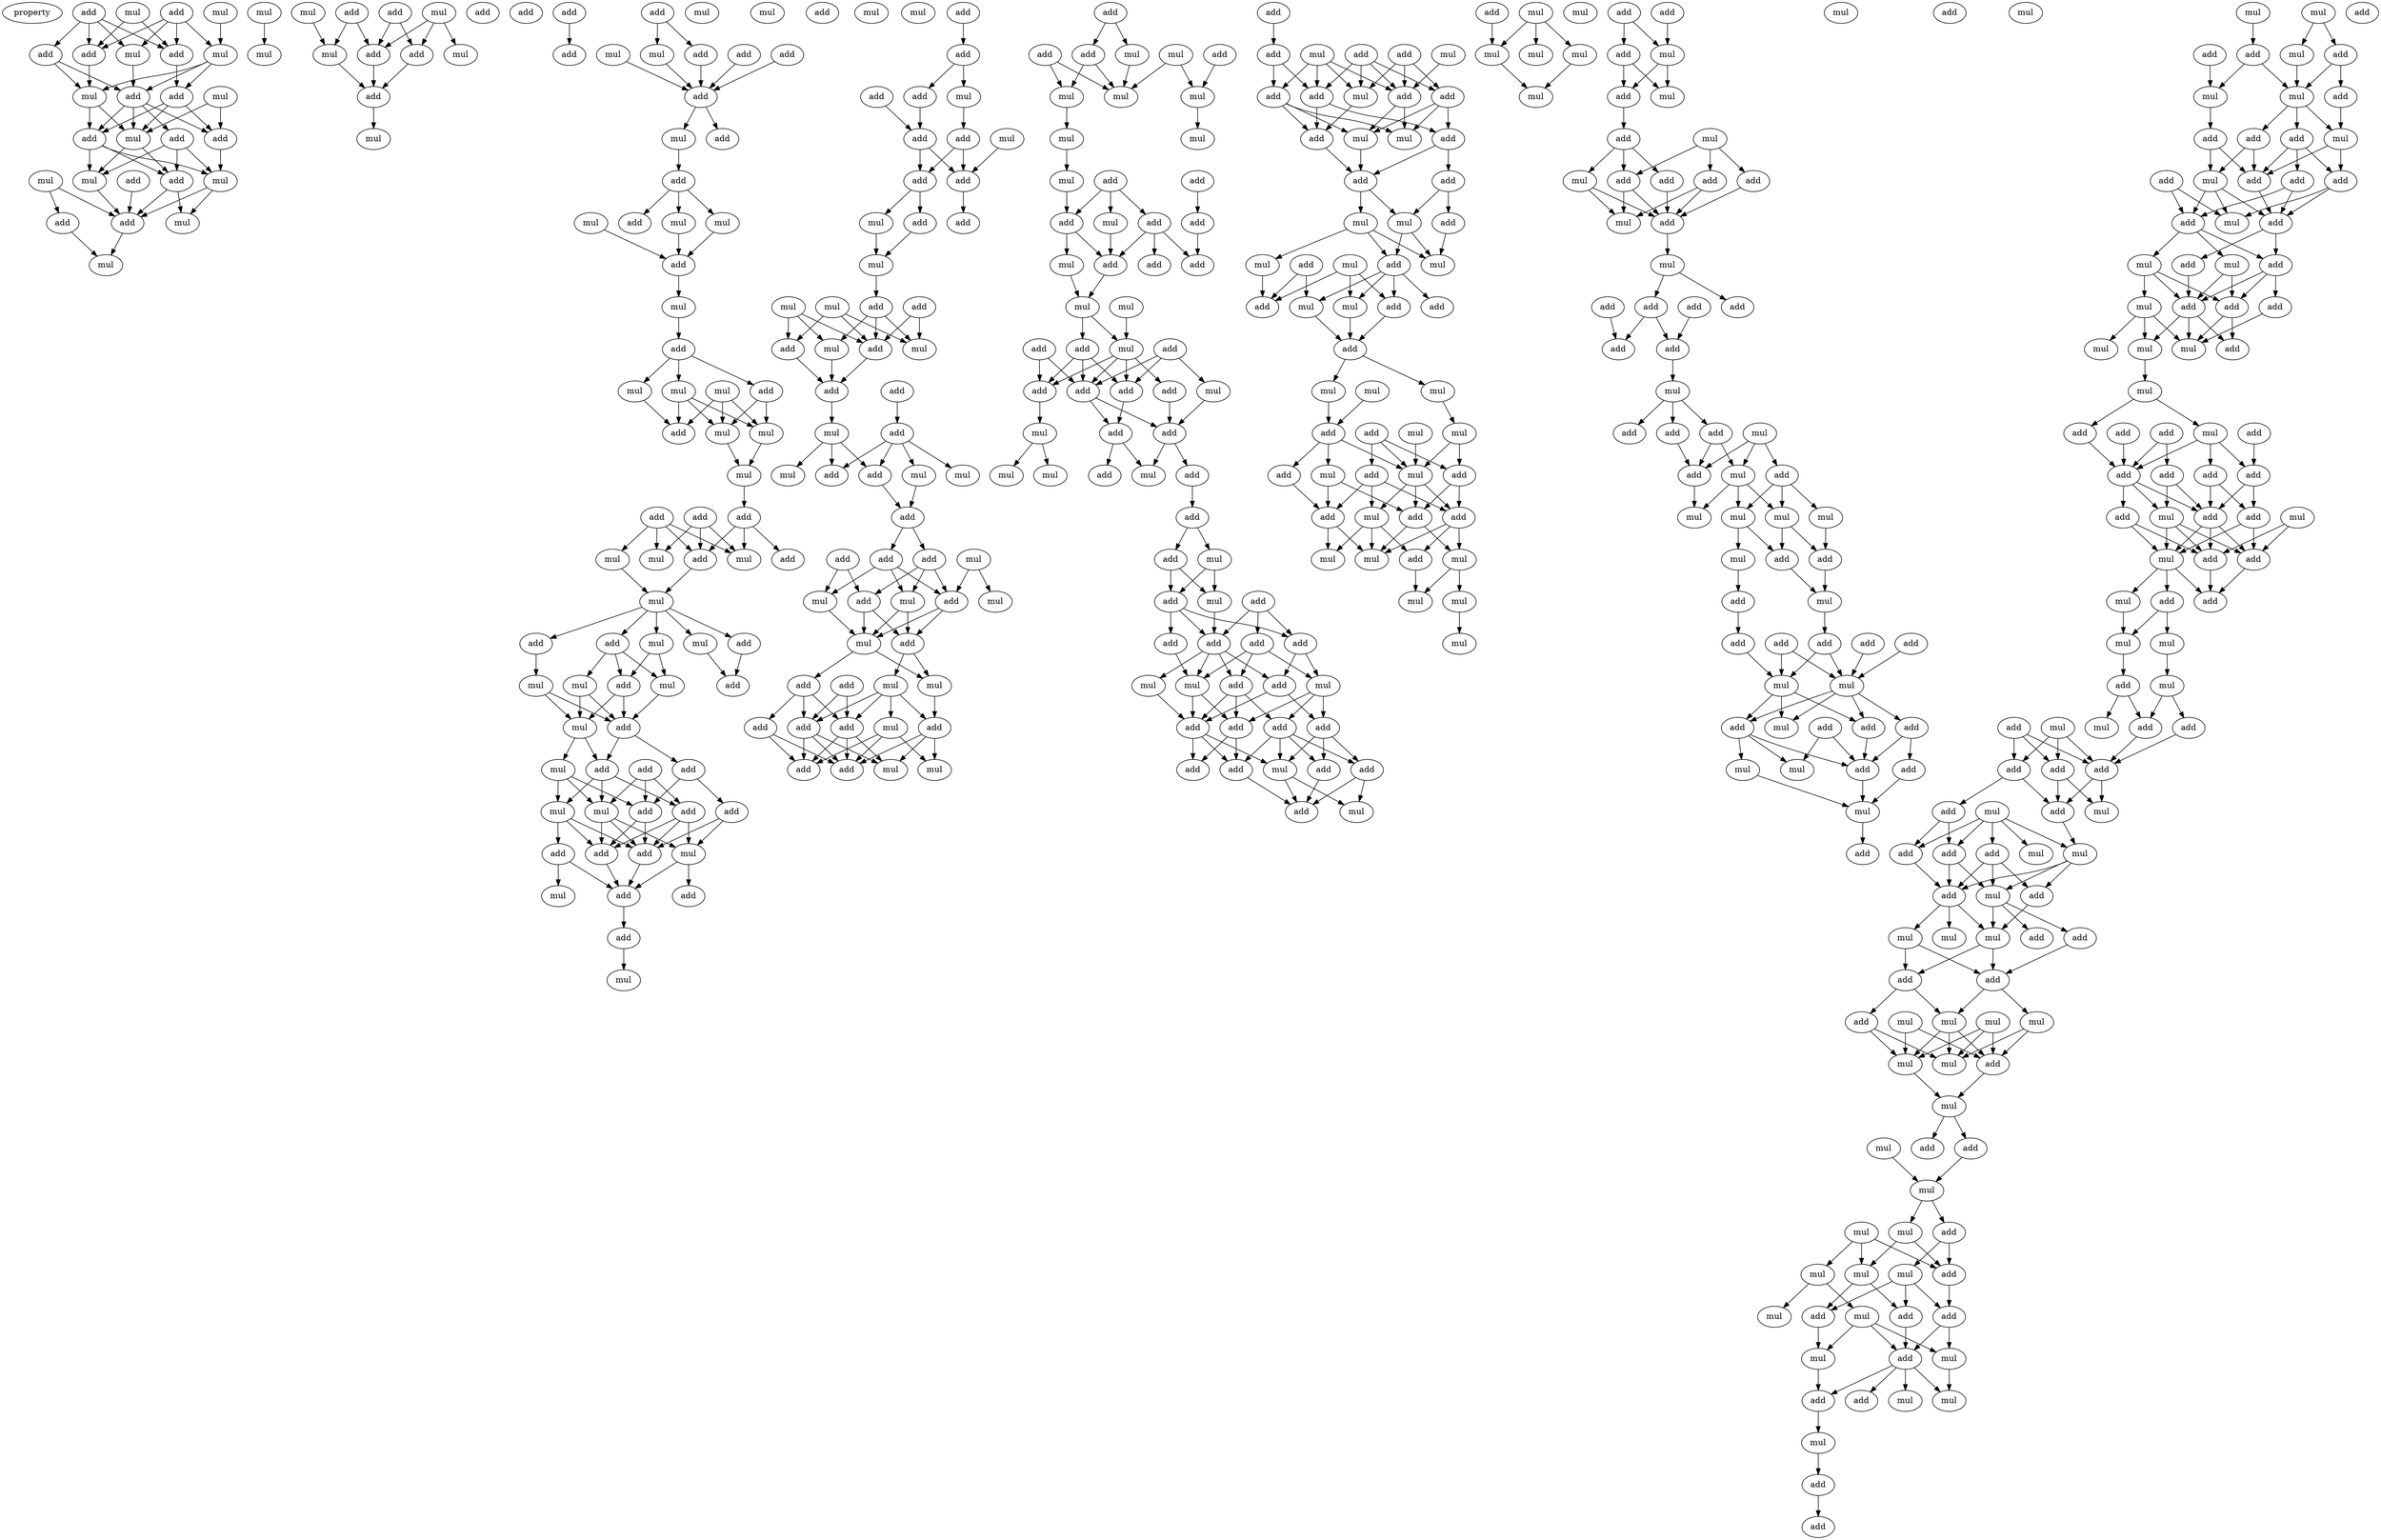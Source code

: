 digraph {
    node [fontcolor=black]
    property [mul=2,lf=1.3]
    0 [ label = add ];
    1 [ label = mul ];
    2 [ label = add ];
    3 [ label = mul ];
    4 [ label = add ];
    5 [ label = mul ];
    6 [ label = mul ];
    7 [ label = add ];
    8 [ label = add ];
    9 [ label = add ];
    10 [ label = add ];
    11 [ label = mul ];
    12 [ label = mul ];
    13 [ label = add ];
    14 [ label = add ];
    15 [ label = mul ];
    16 [ label = add ];
    17 [ label = add ];
    18 [ label = mul ];
    19 [ label = add ];
    20 [ label = mul ];
    21 [ label = mul ];
    22 [ label = add ];
    23 [ label = mul ];
    24 [ label = add ];
    25 [ label = mul ];
    26 [ label = mul ];
    27 [ label = add ];
    28 [ label = mul ];
    29 [ label = mul ];
    30 [ label = mul ];
    31 [ label = add ];
    32 [ label = add ];
    33 [ label = add ];
    34 [ label = mul ];
    35 [ label = mul ];
    36 [ label = add ];
    37 [ label = add ];
    38 [ label = add ];
    39 [ label = mul ];
    40 [ label = add ];
    41 [ label = add ];
    42 [ label = add ];
    43 [ label = mul ];
    44 [ label = add ];
    45 [ label = mul ];
    46 [ label = add ];
    47 [ label = add ];
    48 [ label = add ];
    49 [ label = mul ];
    50 [ label = mul ];
    51 [ label = add ];
    52 [ label = add ];
    53 [ label = mul ];
    54 [ label = mul ];
    55 [ label = add ];
    56 [ label = mul ];
    57 [ label = mul ];
    58 [ label = add ];
    59 [ label = mul ];
    60 [ label = add ];
    61 [ label = mul ];
    62 [ label = mul ];
    63 [ label = add ];
    64 [ label = mul ];
    65 [ label = mul ];
    66 [ label = mul ];
    67 [ label = add ];
    68 [ label = mul ];
    69 [ label = add ];
    70 [ label = add ];
    71 [ label = add ];
    72 [ label = add ];
    73 [ label = mul ];
    74 [ label = add ];
    75 [ label = mul ];
    76 [ label = add ];
    77 [ label = mul ];
    78 [ label = mul ];
    79 [ label = add ];
    80 [ label = mul ];
    81 [ label = add ];
    82 [ label = add ];
    83 [ label = mul ];
    84 [ label = mul ];
    85 [ label = add ];
    86 [ label = mul ];
    87 [ label = mul ];
    88 [ label = add ];
    89 [ label = mul ];
    90 [ label = add ];
    91 [ label = mul ];
    92 [ label = add ];
    93 [ label = add ];
    94 [ label = add ];
    95 [ label = add ];
    96 [ label = mul ];
    97 [ label = mul ];
    98 [ label = add ];
    99 [ label = add ];
    100 [ label = mul ];
    101 [ label = add ];
    102 [ label = add ];
    103 [ label = add ];
    104 [ label = mul ];
    105 [ label = add ];
    106 [ label = add ];
    107 [ label = add ];
    108 [ label = mul ];
    109 [ label = mul ];
    110 [ label = mul ];
    111 [ label = add ];
    112 [ label = add ];
    113 [ label = mul ];
    114 [ label = add ];
    115 [ label = add ];
    116 [ label = mul ];
    117 [ label = add ];
    118 [ label = add ];
    119 [ label = add ];
    120 [ label = add ];
    121 [ label = mul ];
    122 [ label = add ];
    123 [ label = add ];
    124 [ label = mul ];
    125 [ label = mul ];
    126 [ label = mul ];
    127 [ label = add ];
    128 [ label = add ];
    129 [ label = add ];
    130 [ label = add ];
    131 [ label = mul ];
    132 [ label = mul ];
    133 [ label = add ];
    134 [ label = add ];
    135 [ label = add ];
    136 [ label = mul ];
    137 [ label = mul ];
    138 [ label = mul ];
    139 [ label = add ];
    140 [ label = mul ];
    141 [ label = add ];
    142 [ label = add ];
    143 [ label = add ];
    144 [ label = mul ];
    145 [ label = add ];
    146 [ label = add ];
    147 [ label = mul ];
    148 [ label = mul ];
    149 [ label = add ];
    150 [ label = add ];
    151 [ label = mul ];
    152 [ label = add ];
    153 [ label = mul ];
    154 [ label = mul ];
    155 [ label = mul ];
    156 [ label = add ];
    157 [ label = add ];
    158 [ label = add ];
    159 [ label = add ];
    160 [ label = add ];
    161 [ label = mul ];
    162 [ label = add ];
    163 [ label = add ];
    164 [ label = mul ];
    165 [ label = mul ];
    166 [ label = add ];
    167 [ label = add ];
    168 [ label = mul ];
    169 [ label = add ];
    170 [ label = add ];
    171 [ label = mul ];
    172 [ label = add ];
    173 [ label = mul ];
    174 [ label = mul ];
    175 [ label = mul ];
    176 [ label = mul ];
    177 [ label = mul ];
    178 [ label = mul ];
    179 [ label = add ];
    180 [ label = add ];
    181 [ label = add ];
    182 [ label = add ];
    183 [ label = add ];
    184 [ label = mul ];
    185 [ label = add ];
    186 [ label = add ];
    187 [ label = mul ];
    188 [ label = add ];
    189 [ label = mul ];
    190 [ label = mul ];
    191 [ label = add ];
    192 [ label = add ];
    193 [ label = add ];
    194 [ label = mul ];
    195 [ label = add ];
    196 [ label = add ];
    197 [ label = add ];
    198 [ label = mul ];
    199 [ label = add ];
    200 [ label = add ];
    201 [ label = add ];
    202 [ label = mul ];
    203 [ label = mul ];
    204 [ label = add ];
    205 [ label = add ];
    206 [ label = mul ];
    207 [ label = mul ];
    208 [ label = add ];
    209 [ label = add ];
    210 [ label = mul ];
    211 [ label = add ];
    212 [ label = mul ];
    213 [ label = add ];
    214 [ label = add ];
    215 [ label = add ];
    216 [ label = add ];
    217 [ label = add ];
    218 [ label = mul ];
    219 [ label = mul ];
    220 [ label = add ];
    221 [ label = add ];
    222 [ label = mul ];
    223 [ label = add ];
    224 [ label = add ];
    225 [ label = add ];
    226 [ label = add ];
    227 [ label = add ];
    228 [ label = add ];
    229 [ label = add ];
    230 [ label = mul ];
    231 [ label = add ];
    232 [ label = mul ];
    233 [ label = add ];
    234 [ label = add ];
    235 [ label = add ];
    236 [ label = add ];
    237 [ label = mul ];
    238 [ label = add ];
    239 [ label = mul ];
    240 [ label = add ];
    241 [ label = add ];
    242 [ label = add ];
    243 [ label = mul ];
    244 [ label = add ];
    245 [ label = mul ];
    246 [ label = add ];
    247 [ label = add ];
    248 [ label = mul ];
    249 [ label = add ];
    250 [ label = add ];
    251 [ label = mul ];
    252 [ label = mul ];
    253 [ label = add ];
    254 [ label = mul ];
    255 [ label = mul ];
    256 [ label = mul ];
    257 [ label = add ];
    258 [ label = add ];
    259 [ label = add ];
    260 [ label = add ];
    261 [ label = add ];
    262 [ label = mul ];
    263 [ label = mul ];
    264 [ label = add ];
    265 [ label = mul ];
    266 [ label = mul ];
    267 [ label = mul ];
    268 [ label = add ];
    269 [ label = mul ];
    270 [ label = add ];
    271 [ label = mul ];
    272 [ label = add ];
    273 [ label = mul ];
    274 [ label = add ];
    275 [ label = add ];
    276 [ label = mul ];
    277 [ label = add ];
    278 [ label = add ];
    279 [ label = add ];
    280 [ label = mul ];
    281 [ label = mul ];
    282 [ label = mul ];
    283 [ label = add ];
    284 [ label = mul ];
    285 [ label = mul ];
    286 [ label = mul ];
    287 [ label = mul ];
    288 [ label = add ];
    289 [ label = mul ];
    290 [ label = mul ];
    291 [ label = mul ];
    292 [ label = mul ];
    293 [ label = mul ];
    294 [ label = mul ];
    295 [ label = add ];
    296 [ label = add ];
    297 [ label = add ];
    298 [ label = mul ];
    299 [ label = mul ];
    300 [ label = add ];
    301 [ label = mul ];
    302 [ label = add ];
    303 [ label = mul ];
    304 [ label = add ];
    305 [ label = add ];
    306 [ label = add ];
    307 [ label = mul ];
    308 [ label = add ];
    309 [ label = mul ];
    310 [ label = add ];
    311 [ label = mul ];
    312 [ label = add ];
    313 [ label = add ];
    314 [ label = add ];
    315 [ label = add ];
    316 [ label = add ];
    317 [ label = add ];
    318 [ label = mul ];
    319 [ label = add ];
    320 [ label = mul ];
    321 [ label = add ];
    322 [ label = mul ];
    323 [ label = add ];
    324 [ label = add ];
    325 [ label = mul ];
    326 [ label = add ];
    327 [ label = add ];
    328 [ label = mul ];
    329 [ label = mul ];
    330 [ label = mul ];
    331 [ label = mul ];
    332 [ label = add ];
    333 [ label = add ];
    334 [ label = mul ];
    335 [ label = add ];
    336 [ label = mul ];
    337 [ label = add ];
    338 [ label = add ];
    339 [ label = add ];
    340 [ label = add ];
    341 [ label = add ];
    342 [ label = mul ];
    343 [ label = mul ];
    344 [ label = add ];
    345 [ label = mul ];
    346 [ label = add ];
    347 [ label = add ];
    348 [ label = add ];
    349 [ label = add ];
    350 [ label = add ];
    351 [ label = mul ];
    352 [ label = mul ];
    353 [ label = mul ];
    354 [ label = mul ];
    355 [ label = mul ];
    356 [ label = add ];
    357 [ label = add ];
    358 [ label = add ];
    359 [ label = add ];
    360 [ label = mul ];
    361 [ label = mul ];
    362 [ label = mul ];
    363 [ label = add ];
    364 [ label = mul ];
    365 [ label = add ];
    366 [ label = add ];
    367 [ label = add ];
    368 [ label = add ];
    369 [ label = add ];
    370 [ label = mul ];
    371 [ label = add ];
    372 [ label = add ];
    373 [ label = add ];
    374 [ label = mul ];
    375 [ label = add ];
    376 [ label = mul ];
    377 [ label = add ];
    378 [ label = add ];
    379 [ label = mul ];
    380 [ label = add ];
    381 [ label = add ];
    382 [ label = mul ];
    383 [ label = add ];
    384 [ label = mul ];
    385 [ label = mul ];
    386 [ label = mul ];
    387 [ label = add ];
    388 [ label = mul ];
    389 [ label = add ];
    390 [ label = add ];
    391 [ label = add ];
    392 [ label = add ];
    393 [ label = mul ];
    394 [ label = add ];
    395 [ label = add ];
    396 [ label = add ];
    397 [ label = add ];
    398 [ label = mul ];
    399 [ label = add ];
    400 [ label = add ];
    401 [ label = mul ];
    402 [ label = add ];
    403 [ label = add ];
    404 [ label = mul ];
    405 [ label = add ];
    406 [ label = add ];
    407 [ label = add ];
    408 [ label = mul ];
    409 [ label = mul ];
    410 [ label = mul ];
    411 [ label = add ];
    412 [ label = mul ];
    413 [ label = mul ];
    414 [ label = mul ];
    415 [ label = add ];
    416 [ label = add ];
    417 [ label = add ];
    418 [ label = add ];
    419 [ label = add ];
    420 [ label = add ];
    421 [ label = add ];
    422 [ label = mul ];
    423 [ label = mul ];
    424 [ label = add ];
    425 [ label = add ];
    426 [ label = mul ];
    427 [ label = mul ];
    428 [ label = add ];
    429 [ label = add ];
    430 [ label = add ];
    431 [ label = add ];
    432 [ label = mul ];
    433 [ label = add ];
    434 [ label = mul ];
    435 [ label = add ];
    436 [ label = mul ];
    437 [ label = mul ];
    438 [ label = add ];
    439 [ label = add ];
    440 [ label = mul ];
    441 [ label = mul ];
    442 [ label = mul ];
    443 [ label = mul ];
    444 [ label = add ];
    445 [ label = mul ];
    446 [ label = mul ];
    447 [ label = add ];
    448 [ label = mul ];
    449 [ label = add ];
    450 [ label = add ];
    451 [ label = mul ];
    452 [ label = add ];
    453 [ label = mul ];
    454 [ label = add ];
    455 [ label = mul ];
    456 [ label = mul ];
    457 [ label = mul ];
    458 [ label = add ];
    459 [ label = mul ];
    460 [ label = mul ];
    461 [ label = add ];
    462 [ label = mul ];
    463 [ label = add ];
    464 [ label = mul ];
    465 [ label = add ];
    466 [ label = mul ];
    467 [ label = add ];
    468 [ label = mul ];
    469 [ label = mul ];
    470 [ label = add ];
    471 [ label = mul ];
    472 [ label = add ];
    473 [ label = mul ];
    474 [ label = add ];
    475 [ label = add ];
    0 -> 4 [ name = 0 ];
    0 -> 5 [ name = 1 ];
    0 -> 6 [ name = 2 ];
    0 -> 8 [ name = 3 ];
    1 -> 4 [ name = 4 ];
    1 -> 8 [ name = 5 ];
    2 -> 4 [ name = 6 ];
    2 -> 6 [ name = 7 ];
    2 -> 7 [ name = 8 ];
    2 -> 8 [ name = 9 ];
    3 -> 5 [ name = 10 ];
    4 -> 11 [ name = 11 ];
    5 -> 9 [ name = 12 ];
    5 -> 10 [ name = 13 ];
    5 -> 11 [ name = 14 ];
    6 -> 10 [ name = 15 ];
    7 -> 10 [ name = 16 ];
    7 -> 11 [ name = 17 ];
    8 -> 9 [ name = 18 ];
    9 -> 14 [ name = 19 ];
    9 -> 15 [ name = 20 ];
    9 -> 16 [ name = 21 ];
    10 -> 13 [ name = 22 ];
    10 -> 14 [ name = 23 ];
    10 -> 15 [ name = 24 ];
    10 -> 16 [ name = 25 ];
    11 -> 14 [ name = 26 ];
    11 -> 15 [ name = 27 ];
    12 -> 15 [ name = 28 ];
    12 -> 16 [ name = 29 ];
    13 -> 17 [ name = 30 ];
    13 -> 18 [ name = 31 ];
    13 -> 21 [ name = 32 ];
    14 -> 17 [ name = 33 ];
    14 -> 18 [ name = 34 ];
    14 -> 21 [ name = 35 ];
    15 -> 17 [ name = 36 ];
    15 -> 21 [ name = 37 ];
    16 -> 18 [ name = 38 ];
    17 -> 22 [ name = 39 ];
    17 -> 23 [ name = 40 ];
    18 -> 22 [ name = 41 ];
    18 -> 23 [ name = 42 ];
    19 -> 22 [ name = 43 ];
    20 -> 22 [ name = 44 ];
    20 -> 24 [ name = 45 ];
    21 -> 22 [ name = 46 ];
    22 -> 25 [ name = 47 ];
    24 -> 25 [ name = 48 ];
    26 -> 29 [ name = 49 ];
    27 -> 32 [ name = 50 ];
    27 -> 33 [ name = 51 ];
    28 -> 35 [ name = 52 ];
    30 -> 32 [ name = 53 ];
    30 -> 33 [ name = 54 ];
    30 -> 34 [ name = 55 ];
    31 -> 32 [ name = 56 ];
    31 -> 35 [ name = 57 ];
    32 -> 36 [ name = 58 ];
    33 -> 36 [ name = 59 ];
    35 -> 36 [ name = 60 ];
    36 -> 39 [ name = 61 ];
    40 -> 41 [ name = 62 ];
    42 -> 44 [ name = 63 ];
    42 -> 45 [ name = 64 ];
    43 -> 48 [ name = 65 ];
    44 -> 48 [ name = 66 ];
    45 -> 48 [ name = 67 ];
    46 -> 48 [ name = 68 ];
    47 -> 48 [ name = 69 ];
    48 -> 49 [ name = 70 ];
    48 -> 51 [ name = 71 ];
    49 -> 52 [ name = 72 ];
    52 -> 53 [ name = 73 ];
    52 -> 54 [ name = 74 ];
    52 -> 55 [ name = 75 ];
    53 -> 58 [ name = 76 ];
    54 -> 58 [ name = 77 ];
    56 -> 58 [ name = 78 ];
    58 -> 59 [ name = 79 ];
    59 -> 60 [ name = 80 ];
    60 -> 62 [ name = 81 ];
    60 -> 63 [ name = 82 ];
    60 -> 64 [ name = 83 ];
    61 -> 65 [ name = 84 ];
    61 -> 66 [ name = 85 ];
    61 -> 67 [ name = 86 ];
    62 -> 67 [ name = 87 ];
    63 -> 65 [ name = 88 ];
    63 -> 66 [ name = 89 ];
    64 -> 65 [ name = 90 ];
    64 -> 66 [ name = 91 ];
    64 -> 67 [ name = 92 ];
    65 -> 68 [ name = 93 ];
    66 -> 68 [ name = 94 ];
    68 -> 71 [ name = 95 ];
    69 -> 73 [ name = 96 ];
    69 -> 74 [ name = 97 ];
    69 -> 75 [ name = 98 ];
    71 -> 73 [ name = 99 ];
    71 -> 74 [ name = 100 ];
    71 -> 76 [ name = 101 ];
    72 -> 73 [ name = 102 ];
    72 -> 74 [ name = 103 ];
    72 -> 75 [ name = 104 ];
    72 -> 77 [ name = 105 ];
    74 -> 78 [ name = 106 ];
    77 -> 78 [ name = 107 ];
    78 -> 79 [ name = 108 ];
    78 -> 80 [ name = 109 ];
    78 -> 81 [ name = 110 ];
    78 -> 82 [ name = 111 ];
    78 -> 83 [ name = 112 ];
    79 -> 87 [ name = 113 ];
    80 -> 85 [ name = 114 ];
    80 -> 86 [ name = 115 ];
    81 -> 88 [ name = 116 ];
    82 -> 84 [ name = 117 ];
    82 -> 85 [ name = 118 ];
    82 -> 86 [ name = 119 ];
    83 -> 88 [ name = 120 ];
    84 -> 89 [ name = 121 ];
    84 -> 90 [ name = 122 ];
    85 -> 89 [ name = 123 ];
    85 -> 90 [ name = 124 ];
    86 -> 90 [ name = 125 ];
    87 -> 89 [ name = 126 ];
    87 -> 90 [ name = 127 ];
    89 -> 91 [ name = 128 ];
    89 -> 93 [ name = 129 ];
    90 -> 93 [ name = 130 ];
    90 -> 94 [ name = 131 ];
    91 -> 96 [ name = 132 ];
    91 -> 97 [ name = 133 ];
    91 -> 99 [ name = 134 ];
    92 -> 97 [ name = 135 ];
    92 -> 98 [ name = 136 ];
    92 -> 99 [ name = 137 ];
    93 -> 96 [ name = 138 ];
    93 -> 97 [ name = 139 ];
    93 -> 98 [ name = 140 ];
    94 -> 95 [ name = 141 ];
    94 -> 99 [ name = 142 ];
    95 -> 100 [ name = 143 ];
    95 -> 103 [ name = 144 ];
    96 -> 101 [ name = 145 ];
    96 -> 102 [ name = 146 ];
    96 -> 103 [ name = 147 ];
    97 -> 100 [ name = 148 ];
    97 -> 101 [ name = 149 ];
    97 -> 103 [ name = 150 ];
    98 -> 100 [ name = 151 ];
    98 -> 101 [ name = 152 ];
    98 -> 103 [ name = 153 ];
    99 -> 101 [ name = 154 ];
    99 -> 103 [ name = 155 ];
    100 -> 105 [ name = 156 ];
    100 -> 106 [ name = 157 ];
    101 -> 105 [ name = 158 ];
    102 -> 104 [ name = 159 ];
    102 -> 105 [ name = 160 ];
    103 -> 105 [ name = 161 ];
    105 -> 107 [ name = 162 ];
    107 -> 110 [ name = 163 ];
    111 -> 112 [ name = 164 ];
    112 -> 113 [ name = 165 ];
    112 -> 115 [ name = 166 ];
    113 -> 118 [ name = 167 ];
    114 -> 117 [ name = 168 ];
    115 -> 117 [ name = 169 ];
    116 -> 120 [ name = 170 ];
    117 -> 119 [ name = 171 ];
    117 -> 120 [ name = 172 ];
    118 -> 119 [ name = 173 ];
    118 -> 120 [ name = 174 ];
    119 -> 121 [ name = 175 ];
    119 -> 122 [ name = 176 ];
    120 -> 123 [ name = 177 ];
    121 -> 124 [ name = 178 ];
    122 -> 124 [ name = 179 ];
    124 -> 127 [ name = 180 ];
    125 -> 129 [ name = 181 ];
    125 -> 130 [ name = 182 ];
    125 -> 132 [ name = 183 ];
    126 -> 129 [ name = 184 ];
    126 -> 130 [ name = 185 ];
    126 -> 131 [ name = 186 ];
    127 -> 129 [ name = 187 ];
    127 -> 131 [ name = 188 ];
    127 -> 132 [ name = 189 ];
    128 -> 129 [ name = 190 ];
    128 -> 132 [ name = 191 ];
    129 -> 134 [ name = 192 ];
    130 -> 134 [ name = 193 ];
    131 -> 134 [ name = 194 ];
    133 -> 135 [ name = 195 ];
    134 -> 136 [ name = 196 ];
    135 -> 138 [ name = 197 ];
    135 -> 139 [ name = 198 ];
    135 -> 140 [ name = 199 ];
    135 -> 141 [ name = 200 ];
    136 -> 137 [ name = 201 ];
    136 -> 139 [ name = 202 ];
    136 -> 141 [ name = 203 ];
    138 -> 142 [ name = 204 ];
    139 -> 142 [ name = 205 ];
    142 -> 143 [ name = 206 ];
    142 -> 145 [ name = 207 ];
    143 -> 148 [ name = 208 ];
    143 -> 149 [ name = 209 ];
    143 -> 150 [ name = 210 ];
    144 -> 147 [ name = 211 ];
    144 -> 149 [ name = 212 ];
    145 -> 148 [ name = 213 ];
    145 -> 149 [ name = 214 ];
    145 -> 151 [ name = 215 ];
    146 -> 150 [ name = 216 ];
    146 -> 151 [ name = 217 ];
    148 -> 152 [ name = 218 ];
    148 -> 153 [ name = 219 ];
    149 -> 152 [ name = 220 ];
    149 -> 153 [ name = 221 ];
    150 -> 152 [ name = 222 ];
    150 -> 153 [ name = 223 ];
    151 -> 153 [ name = 224 ];
    152 -> 154 [ name = 225 ];
    152 -> 155 [ name = 226 ];
    153 -> 155 [ name = 227 ];
    153 -> 156 [ name = 228 ];
    154 -> 158 [ name = 229 ];
    154 -> 159 [ name = 230 ];
    154 -> 160 [ name = 231 ];
    154 -> 161 [ name = 232 ];
    155 -> 158 [ name = 233 ];
    156 -> 159 [ name = 234 ];
    156 -> 160 [ name = 235 ];
    156 -> 162 [ name = 236 ];
    157 -> 159 [ name = 237 ];
    157 -> 160 [ name = 238 ];
    158 -> 163 [ name = 239 ];
    158 -> 164 [ name = 240 ];
    158 -> 165 [ name = 241 ];
    159 -> 163 [ name = 242 ];
    159 -> 164 [ name = 243 ];
    159 -> 166 [ name = 244 ];
    160 -> 163 [ name = 245 ];
    160 -> 164 [ name = 246 ];
    160 -> 166 [ name = 247 ];
    161 -> 163 [ name = 248 ];
    161 -> 165 [ name = 249 ];
    161 -> 166 [ name = 250 ];
    162 -> 163 [ name = 251 ];
    162 -> 166 [ name = 252 ];
    167 -> 171 [ name = 253 ];
    167 -> 172 [ name = 254 ];
    168 -> 173 [ name = 255 ];
    168 -> 175 [ name = 256 ];
    169 -> 173 [ name = 257 ];
    169 -> 174 [ name = 258 ];
    170 -> 175 [ name = 259 ];
    171 -> 173 [ name = 260 ];
    172 -> 173 [ name = 261 ];
    172 -> 174 [ name = 262 ];
    174 -> 177 [ name = 263 ];
    175 -> 176 [ name = 264 ];
    177 -> 178 [ name = 265 ];
    178 -> 182 [ name = 266 ];
    179 -> 181 [ name = 267 ];
    179 -> 182 [ name = 268 ];
    179 -> 184 [ name = 269 ];
    180 -> 183 [ name = 270 ];
    181 -> 185 [ name = 271 ];
    181 -> 186 [ name = 272 ];
    181 -> 188 [ name = 273 ];
    182 -> 185 [ name = 274 ];
    182 -> 187 [ name = 275 ];
    183 -> 188 [ name = 276 ];
    184 -> 185 [ name = 277 ];
    185 -> 190 [ name = 278 ];
    187 -> 190 [ name = 279 ];
    189 -> 194 [ name = 280 ];
    190 -> 193 [ name = 281 ];
    190 -> 194 [ name = 282 ];
    191 -> 195 [ name = 283 ];
    191 -> 198 [ name = 284 ];
    191 -> 199 [ name = 285 ];
    192 -> 195 [ name = 286 ];
    192 -> 196 [ name = 287 ];
    193 -> 195 [ name = 288 ];
    193 -> 196 [ name = 289 ];
    193 -> 199 [ name = 290 ];
    194 -> 195 [ name = 291 ];
    194 -> 196 [ name = 292 ];
    194 -> 197 [ name = 293 ];
    194 -> 199 [ name = 294 ];
    195 -> 200 [ name = 295 ];
    195 -> 201 [ name = 296 ];
    196 -> 202 [ name = 297 ];
    197 -> 200 [ name = 298 ];
    198 -> 200 [ name = 299 ];
    199 -> 201 [ name = 300 ];
    200 -> 205 [ name = 301 ];
    200 -> 206 [ name = 302 ];
    201 -> 204 [ name = 303 ];
    201 -> 206 [ name = 304 ];
    202 -> 203 [ name = 305 ];
    202 -> 207 [ name = 306 ];
    205 -> 208 [ name = 307 ];
    208 -> 209 [ name = 308 ];
    208 -> 210 [ name = 309 ];
    209 -> 212 [ name = 310 ];
    209 -> 213 [ name = 311 ];
    210 -> 212 [ name = 312 ];
    210 -> 213 [ name = 313 ];
    211 -> 215 [ name = 314 ];
    211 -> 216 [ name = 315 ];
    211 -> 217 [ name = 316 ];
    212 -> 215 [ name = 317 ];
    213 -> 214 [ name = 318 ];
    213 -> 215 [ name = 319 ];
    213 -> 216 [ name = 320 ];
    214 -> 218 [ name = 321 ];
    215 -> 218 [ name = 322 ];
    215 -> 219 [ name = 323 ];
    215 -> 220 [ name = 324 ];
    215 -> 221 [ name = 325 ];
    216 -> 221 [ name = 326 ];
    216 -> 222 [ name = 327 ];
    217 -> 218 [ name = 328 ];
    217 -> 220 [ name = 329 ];
    217 -> 222 [ name = 330 ];
    218 -> 224 [ name = 331 ];
    218 -> 225 [ name = 332 ];
    219 -> 225 [ name = 333 ];
    220 -> 224 [ name = 334 ];
    220 -> 225 [ name = 335 ];
    220 -> 226 [ name = 336 ];
    221 -> 223 [ name = 337 ];
    221 -> 225 [ name = 338 ];
    222 -> 223 [ name = 339 ];
    222 -> 224 [ name = 340 ];
    222 -> 226 [ name = 341 ];
    223 -> 227 [ name = 342 ];
    223 -> 228 [ name = 343 ];
    223 -> 230 [ name = 344 ];
    224 -> 229 [ name = 345 ];
    224 -> 231 [ name = 346 ];
    225 -> 229 [ name = 347 ];
    225 -> 230 [ name = 348 ];
    225 -> 231 [ name = 349 ];
    226 -> 227 [ name = 350 ];
    226 -> 228 [ name = 351 ];
    226 -> 229 [ name = 352 ];
    226 -> 230 [ name = 353 ];
    227 -> 233 [ name = 354 ];
    228 -> 232 [ name = 355 ];
    228 -> 233 [ name = 356 ];
    229 -> 233 [ name = 357 ];
    230 -> 232 [ name = 358 ];
    230 -> 233 [ name = 359 ];
    234 -> 235 [ name = 360 ];
    235 -> 240 [ name = 361 ];
    235 -> 244 [ name = 362 ];
    236 -> 241 [ name = 363 ];
    236 -> 242 [ name = 364 ];
    236 -> 243 [ name = 365 ];
    236 -> 244 [ name = 366 ];
    237 -> 241 [ name = 367 ];
    238 -> 241 [ name = 368 ];
    238 -> 242 [ name = 369 ];
    238 -> 243 [ name = 370 ];
    239 -> 240 [ name = 371 ];
    239 -> 241 [ name = 372 ];
    239 -> 243 [ name = 373 ];
    239 -> 244 [ name = 374 ];
    240 -> 245 [ name = 375 ];
    240 -> 247 [ name = 376 ];
    240 -> 248 [ name = 377 ];
    241 -> 245 [ name = 378 ];
    241 -> 248 [ name = 379 ];
    242 -> 245 [ name = 380 ];
    242 -> 246 [ name = 381 ];
    242 -> 248 [ name = 382 ];
    243 -> 247 [ name = 383 ];
    244 -> 246 [ name = 384 ];
    244 -> 247 [ name = 385 ];
    245 -> 249 [ name = 386 ];
    246 -> 249 [ name = 387 ];
    246 -> 250 [ name = 388 ];
    247 -> 249 [ name = 389 ];
    249 -> 251 [ name = 390 ];
    249 -> 252 [ name = 391 ];
    250 -> 251 [ name = 392 ];
    250 -> 253 [ name = 393 ];
    251 -> 254 [ name = 394 ];
    251 -> 257 [ name = 395 ];
    252 -> 254 [ name = 396 ];
    252 -> 255 [ name = 397 ];
    252 -> 257 [ name = 398 ];
    253 -> 254 [ name = 399 ];
    255 -> 261 [ name = 400 ];
    256 -> 260 [ name = 401 ];
    256 -> 261 [ name = 402 ];
    256 -> 263 [ name = 403 ];
    257 -> 259 [ name = 404 ];
    257 -> 260 [ name = 405 ];
    257 -> 262 [ name = 406 ];
    257 -> 263 [ name = 407 ];
    258 -> 261 [ name = 408 ];
    258 -> 262 [ name = 409 ];
    260 -> 264 [ name = 410 ];
    262 -> 264 [ name = 411 ];
    263 -> 264 [ name = 412 ];
    264 -> 266 [ name = 413 ];
    264 -> 267 [ name = 414 ];
    265 -> 268 [ name = 415 ];
    266 -> 271 [ name = 416 ];
    267 -> 268 [ name = 417 ];
    268 -> 273 [ name = 418 ];
    268 -> 274 [ name = 419 ];
    268 -> 276 [ name = 420 ];
    269 -> 276 [ name = 421 ];
    270 -> 272 [ name = 422 ];
    270 -> 275 [ name = 423 ];
    270 -> 276 [ name = 424 ];
    271 -> 275 [ name = 425 ];
    271 -> 276 [ name = 426 ];
    272 -> 277 [ name = 427 ];
    272 -> 278 [ name = 428 ];
    272 -> 280 [ name = 429 ];
    273 -> 277 [ name = 430 ];
    273 -> 279 [ name = 431 ];
    274 -> 277 [ name = 432 ];
    275 -> 278 [ name = 433 ];
    275 -> 279 [ name = 434 ];
    276 -> 278 [ name = 435 ];
    276 -> 279 [ name = 436 ];
    276 -> 280 [ name = 437 ];
    277 -> 281 [ name = 438 ];
    277 -> 282 [ name = 439 ];
    278 -> 282 [ name = 440 ];
    278 -> 283 [ name = 441 ];
    278 -> 284 [ name = 442 ];
    279 -> 282 [ name = 443 ];
    279 -> 284 [ name = 444 ];
    280 -> 281 [ name = 445 ];
    280 -> 282 [ name = 446 ];
    280 -> 283 [ name = 447 ];
    283 -> 285 [ name = 448 ];
    284 -> 285 [ name = 449 ];
    284 -> 286 [ name = 450 ];
    286 -> 287 [ name = 451 ];
    288 -> 290 [ name = 452 ];
    289 -> 290 [ name = 453 ];
    289 -> 291 [ name = 454 ];
    289 -> 293 [ name = 455 ];
    290 -> 294 [ name = 456 ];
    293 -> 294 [ name = 457 ];
    295 -> 298 [ name = 458 ];
    296 -> 297 [ name = 459 ];
    296 -> 298 [ name = 460 ];
    297 -> 300 [ name = 461 ];
    297 -> 301 [ name = 462 ];
    298 -> 300 [ name = 463 ];
    298 -> 301 [ name = 464 ];
    300 -> 302 [ name = 465 ];
    302 -> 304 [ name = 466 ];
    302 -> 307 [ name = 467 ];
    302 -> 308 [ name = 468 ];
    303 -> 304 [ name = 469 ];
    303 -> 305 [ name = 470 ];
    303 -> 306 [ name = 471 ];
    304 -> 309 [ name = 472 ];
    304 -> 310 [ name = 473 ];
    305 -> 310 [ name = 474 ];
    306 -> 309 [ name = 475 ];
    306 -> 310 [ name = 476 ];
    307 -> 309 [ name = 477 ];
    307 -> 310 [ name = 478 ];
    308 -> 310 [ name = 479 ];
    310 -> 311 [ name = 480 ];
    311 -> 312 [ name = 481 ];
    311 -> 314 [ name = 482 ];
    312 -> 317 [ name = 483 ];
    312 -> 319 [ name = 484 ];
    313 -> 319 [ name = 485 ];
    315 -> 317 [ name = 486 ];
    319 -> 320 [ name = 487 ];
    320 -> 321 [ name = 488 ];
    320 -> 323 [ name = 489 ];
    320 -> 324 [ name = 490 ];
    321 -> 327 [ name = 491 ];
    322 -> 325 [ name = 492 ];
    322 -> 326 [ name = 493 ];
    322 -> 327 [ name = 494 ];
    323 -> 325 [ name = 495 ];
    323 -> 327 [ name = 496 ];
    325 -> 329 [ name = 497 ];
    325 -> 330 [ name = 498 ];
    325 -> 331 [ name = 499 ];
    326 -> 328 [ name = 500 ];
    326 -> 329 [ name = 501 ];
    326 -> 331 [ name = 502 ];
    327 -> 330 [ name = 503 ];
    328 -> 333 [ name = 504 ];
    329 -> 332 [ name = 505 ];
    329 -> 334 [ name = 506 ];
    331 -> 332 [ name = 507 ];
    331 -> 333 [ name = 508 ];
    332 -> 336 [ name = 509 ];
    333 -> 336 [ name = 510 ];
    334 -> 335 [ name = 511 ];
    335 -> 338 [ name = 512 ];
    336 -> 341 [ name = 513 ];
    337 -> 343 [ name = 514 ];
    338 -> 342 [ name = 515 ];
    339 -> 343 [ name = 516 ];
    340 -> 342 [ name = 517 ];
    340 -> 343 [ name = 518 ];
    341 -> 342 [ name = 519 ];
    341 -> 343 [ name = 520 ];
    342 -> 345 [ name = 521 ];
    342 -> 347 [ name = 522 ];
    342 -> 348 [ name = 523 ];
    343 -> 345 [ name = 524 ];
    343 -> 346 [ name = 525 ];
    343 -> 347 [ name = 526 ];
    343 -> 348 [ name = 527 ];
    344 -> 349 [ name = 528 ];
    344 -> 351 [ name = 529 ];
    346 -> 349 [ name = 530 ];
    346 -> 350 [ name = 531 ];
    347 -> 349 [ name = 532 ];
    347 -> 351 [ name = 533 ];
    347 -> 352 [ name = 534 ];
    348 -> 349 [ name = 535 ];
    349 -> 353 [ name = 536 ];
    350 -> 353 [ name = 537 ];
    352 -> 353 [ name = 538 ];
    353 -> 356 [ name = 539 ];
    354 -> 357 [ name = 540 ];
    355 -> 358 [ name = 541 ];
    355 -> 360 [ name = 542 ];
    357 -> 361 [ name = 543 ];
    357 -> 362 [ name = 544 ];
    358 -> 361 [ name = 545 ];
    358 -> 363 [ name = 546 ];
    359 -> 362 [ name = 547 ];
    360 -> 361 [ name = 548 ];
    361 -> 364 [ name = 549 ];
    361 -> 365 [ name = 550 ];
    361 -> 366 [ name = 551 ];
    362 -> 367 [ name = 552 ];
    363 -> 364 [ name = 553 ];
    364 -> 371 [ name = 554 ];
    364 -> 372 [ name = 555 ];
    365 -> 370 [ name = 556 ];
    365 -> 371 [ name = 557 ];
    366 -> 368 [ name = 558 ];
    366 -> 371 [ name = 559 ];
    366 -> 372 [ name = 560 ];
    367 -> 370 [ name = 561 ];
    367 -> 371 [ name = 562 ];
    368 -> 373 [ name = 563 ];
    368 -> 375 [ name = 564 ];
    369 -> 374 [ name = 565 ];
    369 -> 375 [ name = 566 ];
    370 -> 373 [ name = 567 ];
    370 -> 374 [ name = 568 ];
    370 -> 375 [ name = 569 ];
    371 -> 373 [ name = 570 ];
    372 -> 373 [ name = 571 ];
    372 -> 374 [ name = 572 ];
    373 -> 377 [ name = 573 ];
    373 -> 378 [ name = 574 ];
    375 -> 376 [ name = 575 ];
    375 -> 377 [ name = 576 ];
    375 -> 379 [ name = 577 ];
    376 -> 381 [ name = 578 ];
    376 -> 383 [ name = 579 ];
    377 -> 380 [ name = 580 ];
    377 -> 381 [ name = 581 ];
    377 -> 383 [ name = 582 ];
    378 -> 381 [ name = 583 ];
    379 -> 381 [ name = 584 ];
    379 -> 382 [ name = 585 ];
    379 -> 383 [ name = 586 ];
    380 -> 384 [ name = 587 ];
    381 -> 384 [ name = 588 ];
    381 -> 385 [ name = 589 ];
    381 -> 387 [ name = 590 ];
    382 -> 384 [ name = 591 ];
    382 -> 385 [ name = 592 ];
    382 -> 386 [ name = 593 ];
    383 -> 384 [ name = 594 ];
    383 -> 387 [ name = 595 ];
    385 -> 388 [ name = 596 ];
    388 -> 389 [ name = 597 ];
    388 -> 393 [ name = 598 ];
    389 -> 394 [ name = 599 ];
    390 -> 397 [ name = 600 ];
    391 -> 394 [ name = 601 ];
    392 -> 394 [ name = 602 ];
    392 -> 396 [ name = 603 ];
    393 -> 394 [ name = 604 ];
    393 -> 395 [ name = 605 ];
    393 -> 397 [ name = 606 ];
    394 -> 398 [ name = 607 ];
    394 -> 399 [ name = 608 ];
    394 -> 402 [ name = 609 ];
    395 -> 399 [ name = 610 ];
    395 -> 400 [ name = 611 ];
    396 -> 398 [ name = 612 ];
    396 -> 399 [ name = 613 ];
    397 -> 399 [ name = 614 ];
    397 -> 400 [ name = 615 ];
    398 -> 403 [ name = 616 ];
    398 -> 404 [ name = 617 ];
    398 -> 405 [ name = 618 ];
    399 -> 403 [ name = 619 ];
    399 -> 404 [ name = 620 ];
    399 -> 405 [ name = 621 ];
    400 -> 404 [ name = 622 ];
    400 -> 405 [ name = 623 ];
    401 -> 403 [ name = 624 ];
    401 -> 405 [ name = 625 ];
    402 -> 403 [ name = 626 ];
    402 -> 404 [ name = 627 ];
    403 -> 406 [ name = 628 ];
    404 -> 406 [ name = 629 ];
    404 -> 407 [ name = 630 ];
    404 -> 408 [ name = 631 ];
    405 -> 406 [ name = 632 ];
    407 -> 409 [ name = 633 ];
    407 -> 410 [ name = 634 ];
    408 -> 410 [ name = 635 ];
    409 -> 412 [ name = 636 ];
    410 -> 411 [ name = 637 ];
    411 -> 414 [ name = 638 ];
    411 -> 415 [ name = 639 ];
    412 -> 415 [ name = 640 ];
    412 -> 416 [ name = 641 ];
    413 -> 418 [ name = 642 ];
    413 -> 419 [ name = 643 ];
    413 -> 420 [ name = 644 ];
    415 -> 420 [ name = 645 ];
    416 -> 420 [ name = 646 ];
    417 -> 418 [ name = 647 ];
    417 -> 419 [ name = 648 ];
    417 -> 420 [ name = 649 ];
    418 -> 421 [ name = 650 ];
    418 -> 423 [ name = 651 ];
    419 -> 421 [ name = 652 ];
    419 -> 424 [ name = 653 ];
    420 -> 421 [ name = 654 ];
    420 -> 423 [ name = 655 ];
    421 -> 426 [ name = 656 ];
    422 -> 425 [ name = 657 ];
    422 -> 426 [ name = 658 ];
    422 -> 427 [ name = 659 ];
    422 -> 428 [ name = 660 ];
    422 -> 429 [ name = 661 ];
    424 -> 428 [ name = 662 ];
    424 -> 429 [ name = 663 ];
    425 -> 430 [ name = 664 ];
    425 -> 431 [ name = 665 ];
    425 -> 432 [ name = 666 ];
    426 -> 430 [ name = 667 ];
    426 -> 431 [ name = 668 ];
    426 -> 432 [ name = 669 ];
    428 -> 430 [ name = 670 ];
    429 -> 430 [ name = 671 ];
    429 -> 432 [ name = 672 ];
    430 -> 434 [ name = 673 ];
    430 -> 436 [ name = 674 ];
    430 -> 437 [ name = 675 ];
    431 -> 437 [ name = 676 ];
    432 -> 433 [ name = 677 ];
    432 -> 435 [ name = 678 ];
    432 -> 437 [ name = 679 ];
    435 -> 438 [ name = 680 ];
    436 -> 438 [ name = 681 ];
    436 -> 439 [ name = 682 ];
    437 -> 438 [ name = 683 ];
    437 -> 439 [ name = 684 ];
    438 -> 440 [ name = 685 ];
    438 -> 443 [ name = 686 ];
    439 -> 440 [ name = 687 ];
    439 -> 444 [ name = 688 ];
    440 -> 445 [ name = 689 ];
    440 -> 446 [ name = 690 ];
    440 -> 447 [ name = 691 ];
    441 -> 445 [ name = 692 ];
    441 -> 446 [ name = 693 ];
    441 -> 447 [ name = 694 ];
    442 -> 445 [ name = 695 ];
    442 -> 447 [ name = 696 ];
    443 -> 446 [ name = 697 ];
    443 -> 447 [ name = 698 ];
    444 -> 445 [ name = 699 ];
    444 -> 446 [ name = 700 ];
    445 -> 448 [ name = 701 ];
    447 -> 448 [ name = 702 ];
    448 -> 449 [ name = 703 ];
    448 -> 452 [ name = 704 ];
    451 -> 453 [ name = 705 ];
    452 -> 453 [ name = 706 ];
    453 -> 454 [ name = 707 ];
    453 -> 455 [ name = 708 ];
    454 -> 458 [ name = 709 ];
    454 -> 460 [ name = 710 ];
    455 -> 457 [ name = 711 ];
    455 -> 458 [ name = 712 ];
    456 -> 457 [ name = 713 ];
    456 -> 458 [ name = 714 ];
    456 -> 459 [ name = 715 ];
    457 -> 463 [ name = 716 ];
    457 -> 465 [ name = 717 ];
    458 -> 461 [ name = 718 ];
    459 -> 462 [ name = 719 ];
    459 -> 464 [ name = 720 ];
    460 -> 461 [ name = 721 ];
    460 -> 463 [ name = 722 ];
    460 -> 465 [ name = 723 ];
    461 -> 466 [ name = 724 ];
    461 -> 467 [ name = 725 ];
    463 -> 468 [ name = 726 ];
    464 -> 466 [ name = 727 ];
    464 -> 467 [ name = 728 ];
    464 -> 468 [ name = 729 ];
    465 -> 467 [ name = 730 ];
    466 -> 471 [ name = 731 ];
    467 -> 469 [ name = 732 ];
    467 -> 470 [ name = 733 ];
    467 -> 471 [ name = 734 ];
    467 -> 472 [ name = 735 ];
    468 -> 470 [ name = 736 ];
    470 -> 473 [ name = 737 ];
    473 -> 474 [ name = 738 ];
    474 -> 475 [ name = 739 ];
}
